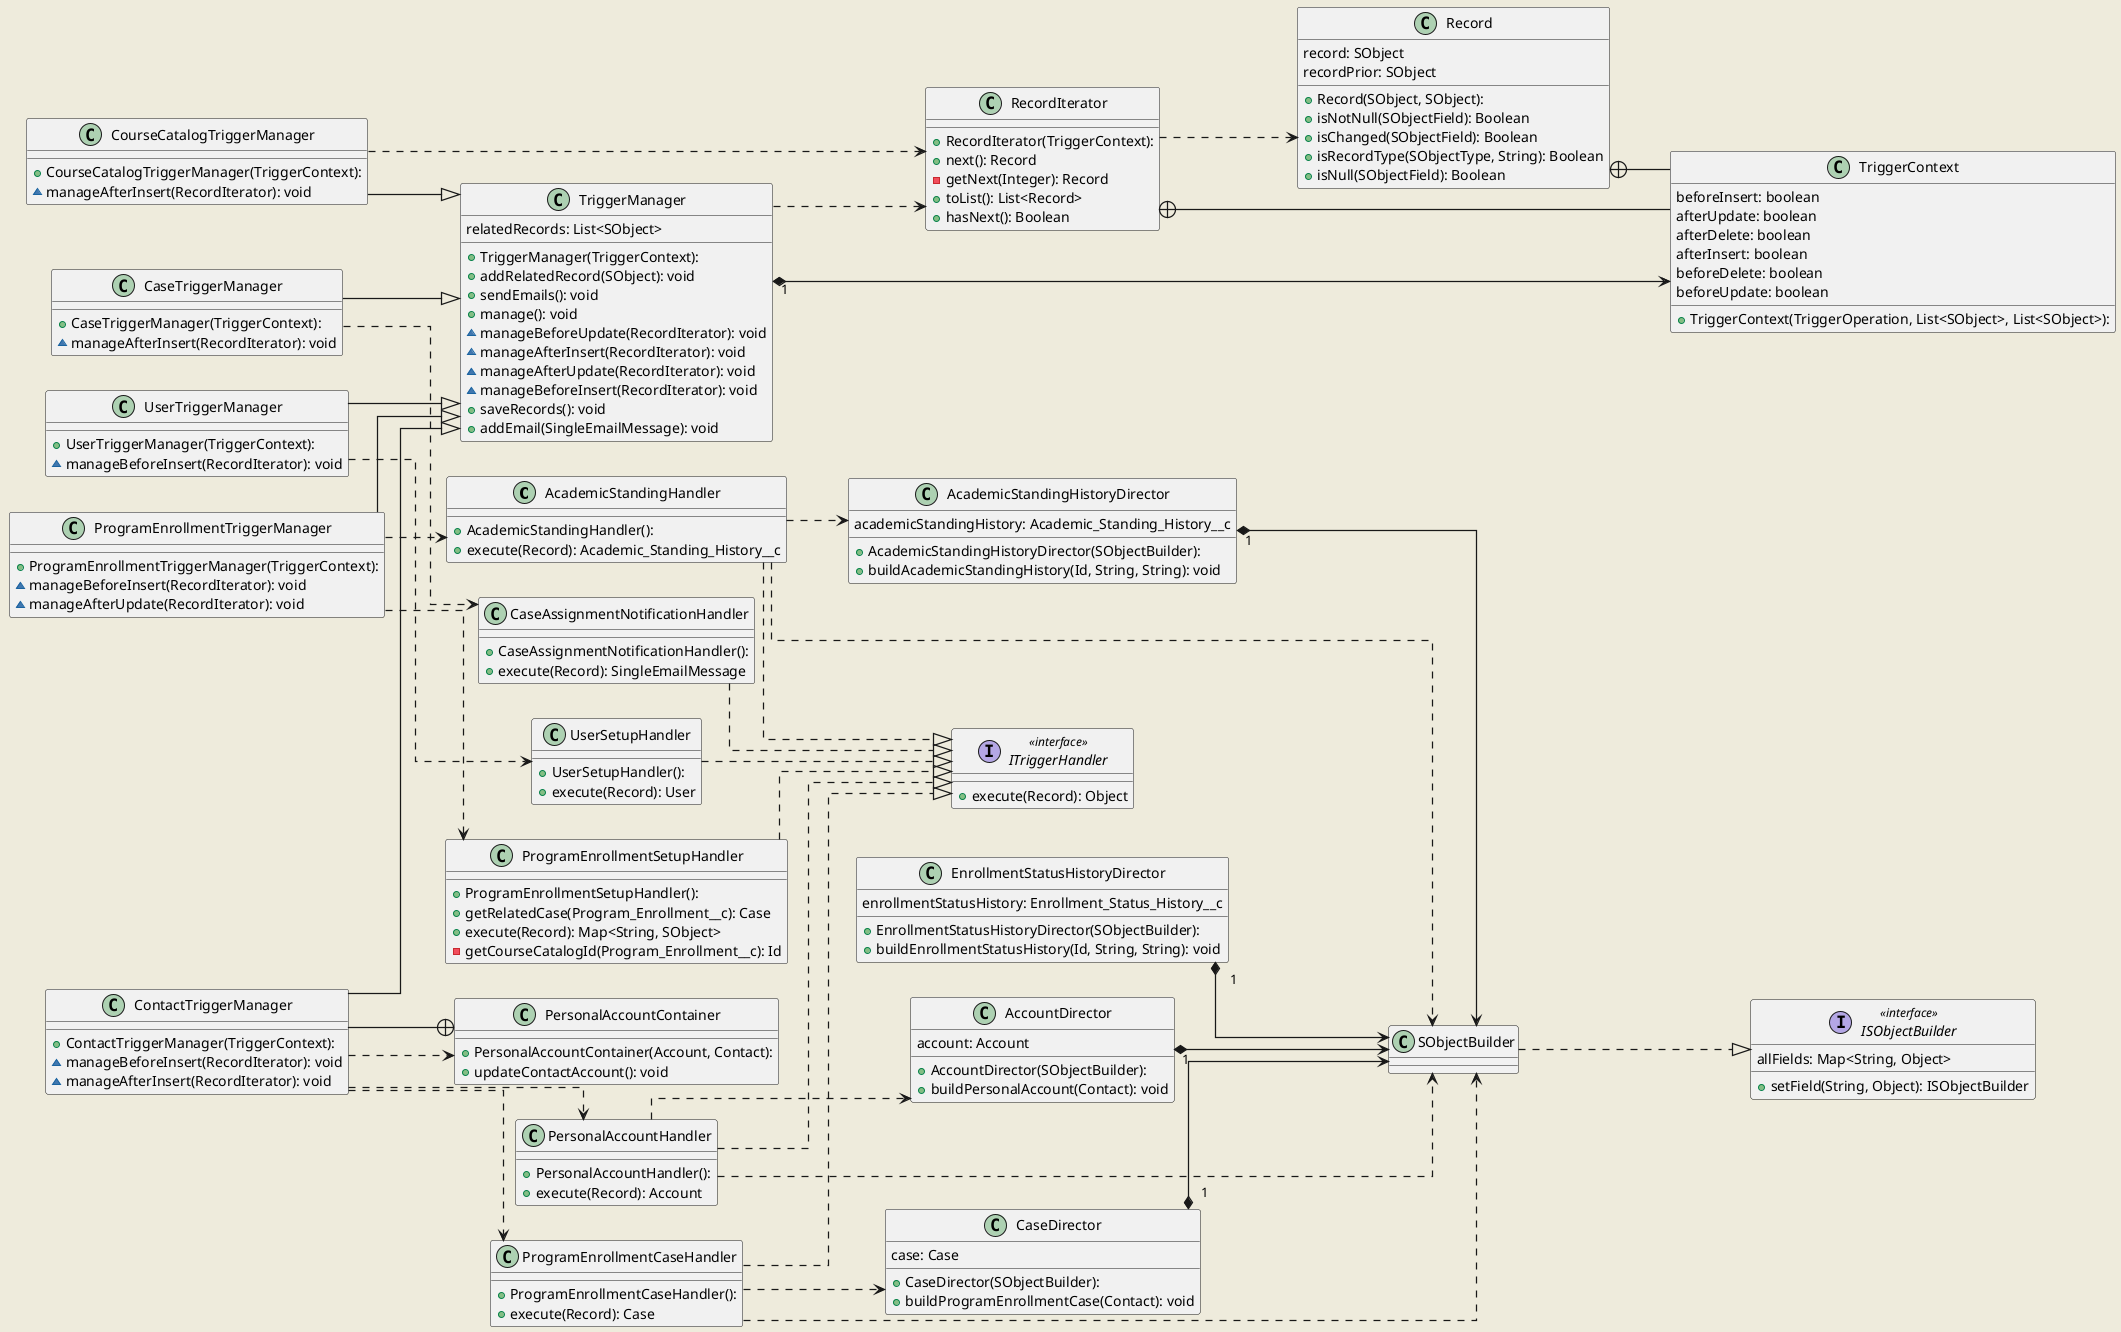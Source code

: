 @startuml trigger-diagram
left to right direction
skinparam linetype ortho
skinparam ArrowThickness 1.25
skinparam backgroundColor #EEEBDC

class AcademicStandingHandler {
  + AcademicStandingHandler():
  + execute(Record): Academic_Standing_History__c
}

class AcademicStandingHistoryDirector {
  + AcademicStandingHistoryDirector(SObjectBuilder): 
  + buildAcademicStandingHistory(Id, String, String): void
   academicStandingHistory: Academic_Standing_History__c
}

class AccountDirector {
  + AccountDirector(SObjectBuilder): 
  + buildPersonalAccount(Contact): void
   account: Account
}

class CaseAssignmentNotificationHandler {
  + CaseAssignmentNotificationHandler(): 
  + execute(Record): SingleEmailMessage
}

class CaseDirector {
  + CaseDirector(SObjectBuilder): 
  + buildProgramEnrollmentCase(Contact): void
   case: Case
}

class CaseTriggerManager {
  + CaseTriggerManager(TriggerContext): 
  ~ manageAfterInsert(RecordIterator): void
}

class ContactTriggerManager {
  + ContactTriggerManager(TriggerContext): 
  ~ manageBeforeInsert(RecordIterator): void
  ~ manageAfterInsert(RecordIterator): void
}

class CourseCatalogTriggerManager {
  + CourseCatalogTriggerManager(TriggerContext): 
  ~ manageAfterInsert(RecordIterator): void
}


class EnrollmentStatusHistoryDirector {
  + EnrollmentStatusHistoryDirector(SObjectBuilder): 
  + buildEnrollmentStatusHistory(Id, String, String): void
   enrollmentStatusHistory: Enrollment_Status_History__c
}

interface ISObjectBuilder << interface >> {
  + setField(String, Object): ISObjectBuilder
   allFields: Map<String, Object>
}

interface ITriggerHandler << interface >> {
  + execute(Record): Object
}

class PersonalAccountContainer {
  + PersonalAccountContainer(Account, Contact): 
  + updateContactAccount(): void
}

class PersonalAccountHandler {
  + PersonalAccountHandler(): 
  + execute(Record): Account
}

class ProgramEnrollmentCaseHandler {
  + ProgramEnrollmentCaseHandler(): 
  + execute(Record): Case
}

class ProgramEnrollmentSetupHandler {
  + ProgramEnrollmentSetupHandler(): 
  + getRelatedCase(Program_Enrollment__c): Case
  + execute(Record): Map<String, SObject>
  - getCourseCatalogId(Program_Enrollment__c): Id
}

class ProgramEnrollmentTriggerManager {
  + ProgramEnrollmentTriggerManager(TriggerContext): 
  ~ manageBeforeInsert(RecordIterator): void
  ~ manageAfterUpdate(RecordIterator): void
}

class Record {
  + Record(SObject, SObject): 
  + isNotNull(SObjectField): Boolean
  + isChanged(SObjectField): Boolean
  + isRecordType(SObjectType, String): Boolean
  + isNull(SObjectField): Boolean
   record: SObject
   recordPrior: SObject
}

class RecordIterator {
  + RecordIterator(TriggerContext): 
  + next(): Record
  - getNext(Integer): Record
  + toList(): List<Record>
  + hasNext(): Boolean
}

class TriggerContext {
  + TriggerContext(TriggerOperation, List<SObject>, List<SObject>): 
   beforeInsert: boolean
   afterUpdate: boolean
   afterDelete: boolean
   afterInsert: boolean
   beforeDelete: boolean
   beforeUpdate: boolean
}

class TriggerManager {
  + TriggerManager(TriggerContext): 
  + addRelatedRecord(SObject): void
  + sendEmails(): void
  + manage(): void
  ~ manageBeforeUpdate(RecordIterator): void
  ~ manageAfterInsert(RecordIterator): void
  ~ manageAfterUpdate(RecordIterator): void
  ~ manageBeforeInsert(RecordIterator): void
  + saveRecords(): void
  + addEmail(SingleEmailMessage): void
   relatedRecords: List<SObject>
}

class UserSetupHandler {
  + UserSetupHandler(): 
  + execute(Record): User
}

class UserTriggerManager {
  + UserTriggerManager(TriggerContext): 
  ~ manageBeforeInsert(RecordIterator): void
}

SObjectBuilder -[dashed]-^ ISObjectBuilder
AcademicStandingHandler              -[dashed]->  AcademicStandingHistoryDirector
AcademicStandingHandler              -[dashed]-^  ITriggerHandler                     
AcademicStandingHandler              -[dashed]->  SObjectBuilder
AcademicStandingHistoryDirector     "1" *-[plain]-> SObjectBuilder                      
AccountDirector                     "1" *-[plain]-> SObjectBuilder      
CaseAssignmentNotificationHandler    -[dashed]-^  ITriggerHandler
CaseDirector                        "1" *-[plain]-> SObjectBuilder                      
CaseTriggerManager                   -[dashed]->  CaseAssignmentNotificationHandler
CaseTriggerManager                   -[plain]-^  TriggerManager
ContactTriggerManager                -[dashed]->  PersonalAccountContainer
ContactTriggerManager                -[dashed]->  PersonalAccountHandler
ContactTriggerManager                -[dashed]->  ProgramEnrollmentCaseHandler
ContactTriggerManager                -[plain]-^  TriggerManager
CourseCatalogTriggerManager          -[dashed]->  RecordIterator
CourseCatalogTriggerManager          -[plain]-^  TriggerManager                       
EnrollmentStatusHistoryDirector     "1" *-[plain]-> SObjectBuilder                         
PersonalAccountContainer             +-[plain]-  ContactTriggerManager               
PersonalAccountHandler               -[dashed]->  AccountDirector
PersonalAccountHandler               -[dashed]-^  ITriggerHandler                     
PersonalAccountHandler               -[dashed]->  SObjectBuilder
ProgramEnrollmentCaseHandler         -[dashed]->  CaseDirector
ProgramEnrollmentCaseHandler         -[dashed]-^  ITriggerHandler                     
ProgramEnrollmentCaseHandler         -[dashed]->  SObjectBuilder
ProgramEnrollmentSetupHandler        -[dashed]-^  ITriggerHandler                     
ProgramEnrollmentTriggerManager      -[dashed]->  AcademicStandingHandler
ProgramEnrollmentTriggerManager      -[dashed]->  ProgramEnrollmentSetupHandler
ProgramEnrollmentTriggerManager      -[plain]-^  TriggerManager                      
Record                               +-[plain]-  TriggerContext                      
RecordIterator                       -[dashed]->  Record
RecordIterator                       +-[plain]-  TriggerContext                      
TriggerManager                       -[dashed]->  RecordIterator
TriggerManager                      "1" *-[plain]-> TriggerContext                      
UserSetupHandler                     -[dashed]-^  ITriggerHandler                     
UserTriggerManager                   -[plain]-^  TriggerManager                      
UserTriggerManager                   -[dashed]->  UserSetupHandler
@enduml